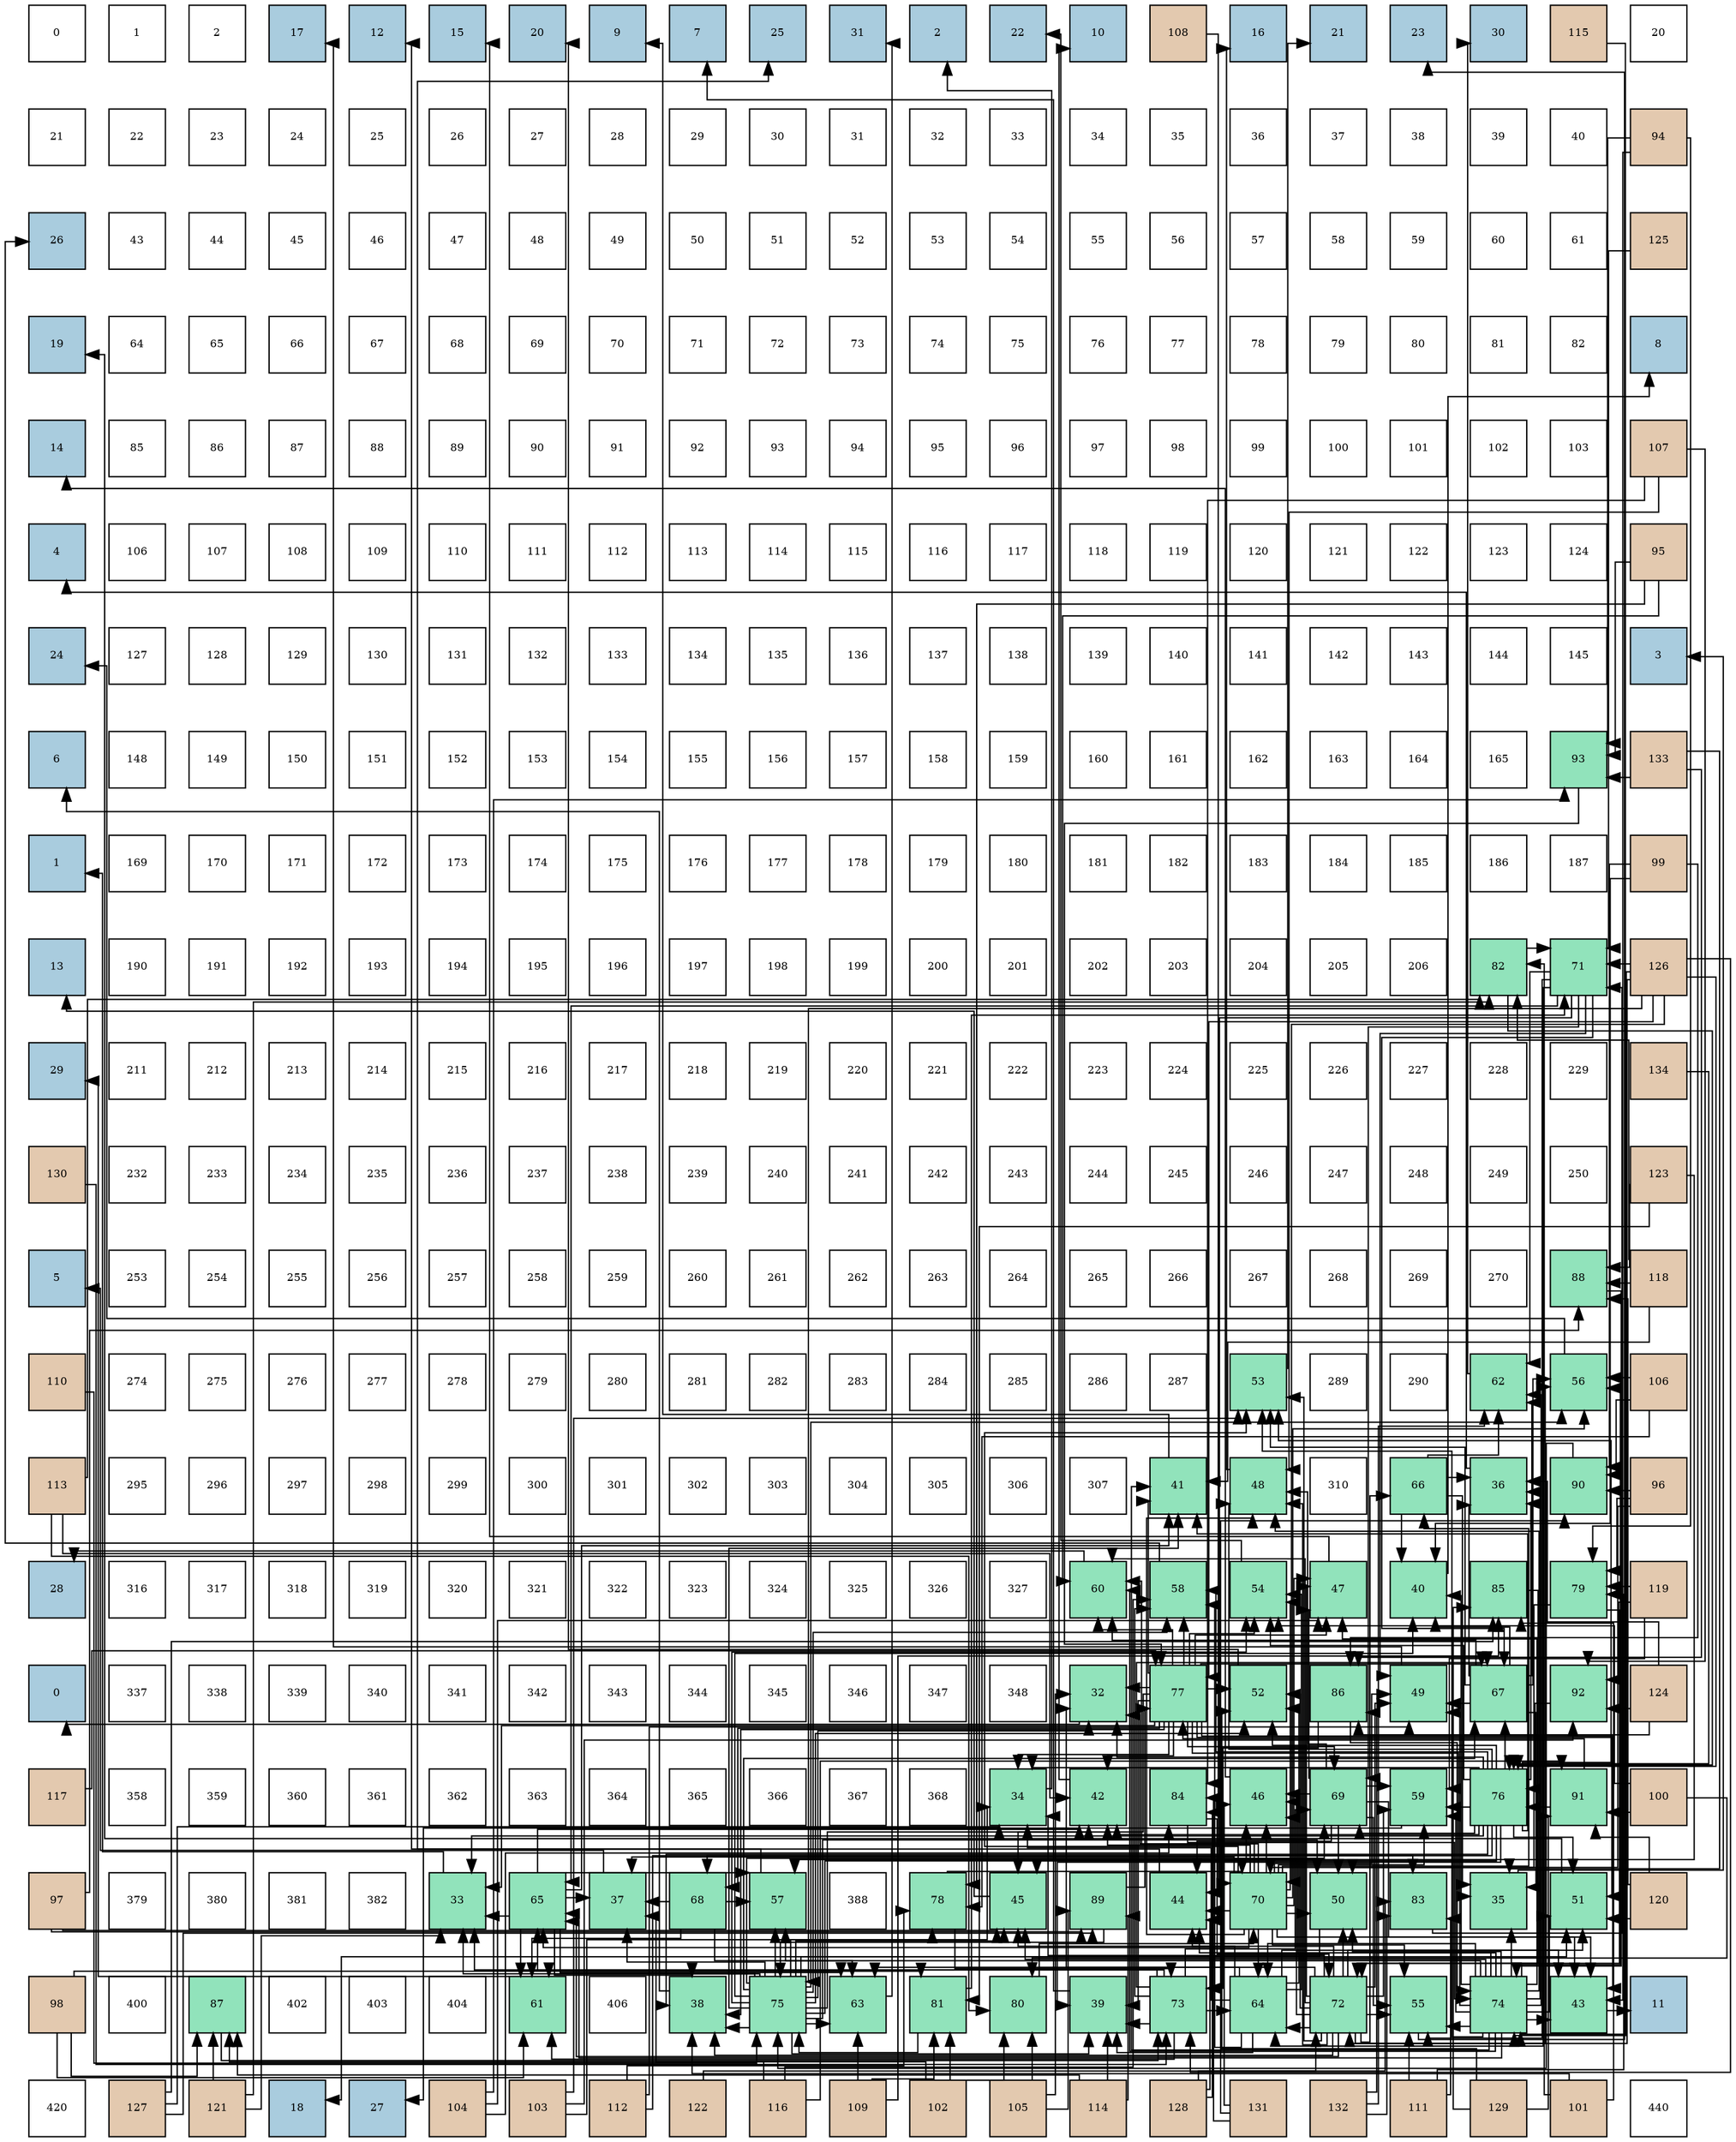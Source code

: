 digraph layout{
 rankdir=TB;
 splines=ortho;
 node [style=filled shape=square fixedsize=true width=0.6];
0[label="0", fontsize=8, fillcolor="#ffffff"];
1[label="1", fontsize=8, fillcolor="#ffffff"];
2[label="2", fontsize=8, fillcolor="#ffffff"];
3[label="17", fontsize=8, fillcolor="#a9ccde"];
4[label="12", fontsize=8, fillcolor="#a9ccde"];
5[label="15", fontsize=8, fillcolor="#a9ccde"];
6[label="20", fontsize=8, fillcolor="#a9ccde"];
7[label="9", fontsize=8, fillcolor="#a9ccde"];
8[label="7", fontsize=8, fillcolor="#a9ccde"];
9[label="25", fontsize=8, fillcolor="#a9ccde"];
10[label="31", fontsize=8, fillcolor="#a9ccde"];
11[label="2", fontsize=8, fillcolor="#a9ccde"];
12[label="22", fontsize=8, fillcolor="#a9ccde"];
13[label="10", fontsize=8, fillcolor="#a9ccde"];
14[label="108", fontsize=8, fillcolor="#e3c9af"];
15[label="16", fontsize=8, fillcolor="#a9ccde"];
16[label="21", fontsize=8, fillcolor="#a9ccde"];
17[label="23", fontsize=8, fillcolor="#a9ccde"];
18[label="30", fontsize=8, fillcolor="#a9ccde"];
19[label="115", fontsize=8, fillcolor="#e3c9af"];
20[label="20", fontsize=8, fillcolor="#ffffff"];
21[label="21", fontsize=8, fillcolor="#ffffff"];
22[label="22", fontsize=8, fillcolor="#ffffff"];
23[label="23", fontsize=8, fillcolor="#ffffff"];
24[label="24", fontsize=8, fillcolor="#ffffff"];
25[label="25", fontsize=8, fillcolor="#ffffff"];
26[label="26", fontsize=8, fillcolor="#ffffff"];
27[label="27", fontsize=8, fillcolor="#ffffff"];
28[label="28", fontsize=8, fillcolor="#ffffff"];
29[label="29", fontsize=8, fillcolor="#ffffff"];
30[label="30", fontsize=8, fillcolor="#ffffff"];
31[label="31", fontsize=8, fillcolor="#ffffff"];
32[label="32", fontsize=8, fillcolor="#ffffff"];
33[label="33", fontsize=8, fillcolor="#ffffff"];
34[label="34", fontsize=8, fillcolor="#ffffff"];
35[label="35", fontsize=8, fillcolor="#ffffff"];
36[label="36", fontsize=8, fillcolor="#ffffff"];
37[label="37", fontsize=8, fillcolor="#ffffff"];
38[label="38", fontsize=8, fillcolor="#ffffff"];
39[label="39", fontsize=8, fillcolor="#ffffff"];
40[label="40", fontsize=8, fillcolor="#ffffff"];
41[label="94", fontsize=8, fillcolor="#e3c9af"];
42[label="26", fontsize=8, fillcolor="#a9ccde"];
43[label="43", fontsize=8, fillcolor="#ffffff"];
44[label="44", fontsize=8, fillcolor="#ffffff"];
45[label="45", fontsize=8, fillcolor="#ffffff"];
46[label="46", fontsize=8, fillcolor="#ffffff"];
47[label="47", fontsize=8, fillcolor="#ffffff"];
48[label="48", fontsize=8, fillcolor="#ffffff"];
49[label="49", fontsize=8, fillcolor="#ffffff"];
50[label="50", fontsize=8, fillcolor="#ffffff"];
51[label="51", fontsize=8, fillcolor="#ffffff"];
52[label="52", fontsize=8, fillcolor="#ffffff"];
53[label="53", fontsize=8, fillcolor="#ffffff"];
54[label="54", fontsize=8, fillcolor="#ffffff"];
55[label="55", fontsize=8, fillcolor="#ffffff"];
56[label="56", fontsize=8, fillcolor="#ffffff"];
57[label="57", fontsize=8, fillcolor="#ffffff"];
58[label="58", fontsize=8, fillcolor="#ffffff"];
59[label="59", fontsize=8, fillcolor="#ffffff"];
60[label="60", fontsize=8, fillcolor="#ffffff"];
61[label="61", fontsize=8, fillcolor="#ffffff"];
62[label="125", fontsize=8, fillcolor="#e3c9af"];
63[label="19", fontsize=8, fillcolor="#a9ccde"];
64[label="64", fontsize=8, fillcolor="#ffffff"];
65[label="65", fontsize=8, fillcolor="#ffffff"];
66[label="66", fontsize=8, fillcolor="#ffffff"];
67[label="67", fontsize=8, fillcolor="#ffffff"];
68[label="68", fontsize=8, fillcolor="#ffffff"];
69[label="69", fontsize=8, fillcolor="#ffffff"];
70[label="70", fontsize=8, fillcolor="#ffffff"];
71[label="71", fontsize=8, fillcolor="#ffffff"];
72[label="72", fontsize=8, fillcolor="#ffffff"];
73[label="73", fontsize=8, fillcolor="#ffffff"];
74[label="74", fontsize=8, fillcolor="#ffffff"];
75[label="75", fontsize=8, fillcolor="#ffffff"];
76[label="76", fontsize=8, fillcolor="#ffffff"];
77[label="77", fontsize=8, fillcolor="#ffffff"];
78[label="78", fontsize=8, fillcolor="#ffffff"];
79[label="79", fontsize=8, fillcolor="#ffffff"];
80[label="80", fontsize=8, fillcolor="#ffffff"];
81[label="81", fontsize=8, fillcolor="#ffffff"];
82[label="82", fontsize=8, fillcolor="#ffffff"];
83[label="8", fontsize=8, fillcolor="#a9ccde"];
84[label="14", fontsize=8, fillcolor="#a9ccde"];
85[label="85", fontsize=8, fillcolor="#ffffff"];
86[label="86", fontsize=8, fillcolor="#ffffff"];
87[label="87", fontsize=8, fillcolor="#ffffff"];
88[label="88", fontsize=8, fillcolor="#ffffff"];
89[label="89", fontsize=8, fillcolor="#ffffff"];
90[label="90", fontsize=8, fillcolor="#ffffff"];
91[label="91", fontsize=8, fillcolor="#ffffff"];
92[label="92", fontsize=8, fillcolor="#ffffff"];
93[label="93", fontsize=8, fillcolor="#ffffff"];
94[label="94", fontsize=8, fillcolor="#ffffff"];
95[label="95", fontsize=8, fillcolor="#ffffff"];
96[label="96", fontsize=8, fillcolor="#ffffff"];
97[label="97", fontsize=8, fillcolor="#ffffff"];
98[label="98", fontsize=8, fillcolor="#ffffff"];
99[label="99", fontsize=8, fillcolor="#ffffff"];
100[label="100", fontsize=8, fillcolor="#ffffff"];
101[label="101", fontsize=8, fillcolor="#ffffff"];
102[label="102", fontsize=8, fillcolor="#ffffff"];
103[label="103", fontsize=8, fillcolor="#ffffff"];
104[label="107", fontsize=8, fillcolor="#e3c9af"];
105[label="4", fontsize=8, fillcolor="#a9ccde"];
106[label="106", fontsize=8, fillcolor="#ffffff"];
107[label="107", fontsize=8, fillcolor="#ffffff"];
108[label="108", fontsize=8, fillcolor="#ffffff"];
109[label="109", fontsize=8, fillcolor="#ffffff"];
110[label="110", fontsize=8, fillcolor="#ffffff"];
111[label="111", fontsize=8, fillcolor="#ffffff"];
112[label="112", fontsize=8, fillcolor="#ffffff"];
113[label="113", fontsize=8, fillcolor="#ffffff"];
114[label="114", fontsize=8, fillcolor="#ffffff"];
115[label="115", fontsize=8, fillcolor="#ffffff"];
116[label="116", fontsize=8, fillcolor="#ffffff"];
117[label="117", fontsize=8, fillcolor="#ffffff"];
118[label="118", fontsize=8, fillcolor="#ffffff"];
119[label="119", fontsize=8, fillcolor="#ffffff"];
120[label="120", fontsize=8, fillcolor="#ffffff"];
121[label="121", fontsize=8, fillcolor="#ffffff"];
122[label="122", fontsize=8, fillcolor="#ffffff"];
123[label="123", fontsize=8, fillcolor="#ffffff"];
124[label="124", fontsize=8, fillcolor="#ffffff"];
125[label="95", fontsize=8, fillcolor="#e3c9af"];
126[label="24", fontsize=8, fillcolor="#a9ccde"];
127[label="127", fontsize=8, fillcolor="#ffffff"];
128[label="128", fontsize=8, fillcolor="#ffffff"];
129[label="129", fontsize=8, fillcolor="#ffffff"];
130[label="130", fontsize=8, fillcolor="#ffffff"];
131[label="131", fontsize=8, fillcolor="#ffffff"];
132[label="132", fontsize=8, fillcolor="#ffffff"];
133[label="133", fontsize=8, fillcolor="#ffffff"];
134[label="134", fontsize=8, fillcolor="#ffffff"];
135[label="135", fontsize=8, fillcolor="#ffffff"];
136[label="136", fontsize=8, fillcolor="#ffffff"];
137[label="137", fontsize=8, fillcolor="#ffffff"];
138[label="138", fontsize=8, fillcolor="#ffffff"];
139[label="139", fontsize=8, fillcolor="#ffffff"];
140[label="140", fontsize=8, fillcolor="#ffffff"];
141[label="141", fontsize=8, fillcolor="#ffffff"];
142[label="142", fontsize=8, fillcolor="#ffffff"];
143[label="143", fontsize=8, fillcolor="#ffffff"];
144[label="144", fontsize=8, fillcolor="#ffffff"];
145[label="145", fontsize=8, fillcolor="#ffffff"];
146[label="3", fontsize=8, fillcolor="#a9ccde"];
147[label="6", fontsize=8, fillcolor="#a9ccde"];
148[label="148", fontsize=8, fillcolor="#ffffff"];
149[label="149", fontsize=8, fillcolor="#ffffff"];
150[label="150", fontsize=8, fillcolor="#ffffff"];
151[label="151", fontsize=8, fillcolor="#ffffff"];
152[label="152", fontsize=8, fillcolor="#ffffff"];
153[label="153", fontsize=8, fillcolor="#ffffff"];
154[label="154", fontsize=8, fillcolor="#ffffff"];
155[label="155", fontsize=8, fillcolor="#ffffff"];
156[label="156", fontsize=8, fillcolor="#ffffff"];
157[label="157", fontsize=8, fillcolor="#ffffff"];
158[label="158", fontsize=8, fillcolor="#ffffff"];
159[label="159", fontsize=8, fillcolor="#ffffff"];
160[label="160", fontsize=8, fillcolor="#ffffff"];
161[label="161", fontsize=8, fillcolor="#ffffff"];
162[label="162", fontsize=8, fillcolor="#ffffff"];
163[label="163", fontsize=8, fillcolor="#ffffff"];
164[label="164", fontsize=8, fillcolor="#ffffff"];
165[label="165", fontsize=8, fillcolor="#ffffff"];
166[label="93", fontsize=8, fillcolor="#91e3bb"];
167[label="133", fontsize=8, fillcolor="#e3c9af"];
168[label="1", fontsize=8, fillcolor="#a9ccde"];
169[label="169", fontsize=8, fillcolor="#ffffff"];
170[label="170", fontsize=8, fillcolor="#ffffff"];
171[label="171", fontsize=8, fillcolor="#ffffff"];
172[label="172", fontsize=8, fillcolor="#ffffff"];
173[label="173", fontsize=8, fillcolor="#ffffff"];
174[label="174", fontsize=8, fillcolor="#ffffff"];
175[label="175", fontsize=8, fillcolor="#ffffff"];
176[label="176", fontsize=8, fillcolor="#ffffff"];
177[label="177", fontsize=8, fillcolor="#ffffff"];
178[label="178", fontsize=8, fillcolor="#ffffff"];
179[label="179", fontsize=8, fillcolor="#ffffff"];
180[label="180", fontsize=8, fillcolor="#ffffff"];
181[label="181", fontsize=8, fillcolor="#ffffff"];
182[label="182", fontsize=8, fillcolor="#ffffff"];
183[label="183", fontsize=8, fillcolor="#ffffff"];
184[label="184", fontsize=8, fillcolor="#ffffff"];
185[label="185", fontsize=8, fillcolor="#ffffff"];
186[label="186", fontsize=8, fillcolor="#ffffff"];
187[label="187", fontsize=8, fillcolor="#ffffff"];
188[label="99", fontsize=8, fillcolor="#e3c9af"];
189[label="13", fontsize=8, fillcolor="#a9ccde"];
190[label="190", fontsize=8, fillcolor="#ffffff"];
191[label="191", fontsize=8, fillcolor="#ffffff"];
192[label="192", fontsize=8, fillcolor="#ffffff"];
193[label="193", fontsize=8, fillcolor="#ffffff"];
194[label="194", fontsize=8, fillcolor="#ffffff"];
195[label="195", fontsize=8, fillcolor="#ffffff"];
196[label="196", fontsize=8, fillcolor="#ffffff"];
197[label="197", fontsize=8, fillcolor="#ffffff"];
198[label="198", fontsize=8, fillcolor="#ffffff"];
199[label="199", fontsize=8, fillcolor="#ffffff"];
200[label="200", fontsize=8, fillcolor="#ffffff"];
201[label="201", fontsize=8, fillcolor="#ffffff"];
202[label="202", fontsize=8, fillcolor="#ffffff"];
203[label="203", fontsize=8, fillcolor="#ffffff"];
204[label="204", fontsize=8, fillcolor="#ffffff"];
205[label="205", fontsize=8, fillcolor="#ffffff"];
206[label="206", fontsize=8, fillcolor="#ffffff"];
207[label="82", fontsize=8, fillcolor="#91e3bb"];
208[label="71", fontsize=8, fillcolor="#91e3bb"];
209[label="126", fontsize=8, fillcolor="#e3c9af"];
210[label="29", fontsize=8, fillcolor="#a9ccde"];
211[label="211", fontsize=8, fillcolor="#ffffff"];
212[label="212", fontsize=8, fillcolor="#ffffff"];
213[label="213", fontsize=8, fillcolor="#ffffff"];
214[label="214", fontsize=8, fillcolor="#ffffff"];
215[label="215", fontsize=8, fillcolor="#ffffff"];
216[label="216", fontsize=8, fillcolor="#ffffff"];
217[label="217", fontsize=8, fillcolor="#ffffff"];
218[label="218", fontsize=8, fillcolor="#ffffff"];
219[label="219", fontsize=8, fillcolor="#ffffff"];
220[label="220", fontsize=8, fillcolor="#ffffff"];
221[label="221", fontsize=8, fillcolor="#ffffff"];
222[label="222", fontsize=8, fillcolor="#ffffff"];
223[label="223", fontsize=8, fillcolor="#ffffff"];
224[label="224", fontsize=8, fillcolor="#ffffff"];
225[label="225", fontsize=8, fillcolor="#ffffff"];
226[label="226", fontsize=8, fillcolor="#ffffff"];
227[label="227", fontsize=8, fillcolor="#ffffff"];
228[label="228", fontsize=8, fillcolor="#ffffff"];
229[label="229", fontsize=8, fillcolor="#ffffff"];
230[label="134", fontsize=8, fillcolor="#e3c9af"];
231[label="130", fontsize=8, fillcolor="#e3c9af"];
232[label="232", fontsize=8, fillcolor="#ffffff"];
233[label="233", fontsize=8, fillcolor="#ffffff"];
234[label="234", fontsize=8, fillcolor="#ffffff"];
235[label="235", fontsize=8, fillcolor="#ffffff"];
236[label="236", fontsize=8, fillcolor="#ffffff"];
237[label="237", fontsize=8, fillcolor="#ffffff"];
238[label="238", fontsize=8, fillcolor="#ffffff"];
239[label="239", fontsize=8, fillcolor="#ffffff"];
240[label="240", fontsize=8, fillcolor="#ffffff"];
241[label="241", fontsize=8, fillcolor="#ffffff"];
242[label="242", fontsize=8, fillcolor="#ffffff"];
243[label="243", fontsize=8, fillcolor="#ffffff"];
244[label="244", fontsize=8, fillcolor="#ffffff"];
245[label="245", fontsize=8, fillcolor="#ffffff"];
246[label="246", fontsize=8, fillcolor="#ffffff"];
247[label="247", fontsize=8, fillcolor="#ffffff"];
248[label="248", fontsize=8, fillcolor="#ffffff"];
249[label="249", fontsize=8, fillcolor="#ffffff"];
250[label="250", fontsize=8, fillcolor="#ffffff"];
251[label="123", fontsize=8, fillcolor="#e3c9af"];
252[label="5", fontsize=8, fillcolor="#a9ccde"];
253[label="253", fontsize=8, fillcolor="#ffffff"];
254[label="254", fontsize=8, fillcolor="#ffffff"];
255[label="255", fontsize=8, fillcolor="#ffffff"];
256[label="256", fontsize=8, fillcolor="#ffffff"];
257[label="257", fontsize=8, fillcolor="#ffffff"];
258[label="258", fontsize=8, fillcolor="#ffffff"];
259[label="259", fontsize=8, fillcolor="#ffffff"];
260[label="260", fontsize=8, fillcolor="#ffffff"];
261[label="261", fontsize=8, fillcolor="#ffffff"];
262[label="262", fontsize=8, fillcolor="#ffffff"];
263[label="263", fontsize=8, fillcolor="#ffffff"];
264[label="264", fontsize=8, fillcolor="#ffffff"];
265[label="265", fontsize=8, fillcolor="#ffffff"];
266[label="266", fontsize=8, fillcolor="#ffffff"];
267[label="267", fontsize=8, fillcolor="#ffffff"];
268[label="268", fontsize=8, fillcolor="#ffffff"];
269[label="269", fontsize=8, fillcolor="#ffffff"];
270[label="270", fontsize=8, fillcolor="#ffffff"];
271[label="88", fontsize=8, fillcolor="#91e3bb"];
272[label="118", fontsize=8, fillcolor="#e3c9af"];
273[label="110", fontsize=8, fillcolor="#e3c9af"];
274[label="274", fontsize=8, fillcolor="#ffffff"];
275[label="275", fontsize=8, fillcolor="#ffffff"];
276[label="276", fontsize=8, fillcolor="#ffffff"];
277[label="277", fontsize=8, fillcolor="#ffffff"];
278[label="278", fontsize=8, fillcolor="#ffffff"];
279[label="279", fontsize=8, fillcolor="#ffffff"];
280[label="280", fontsize=8, fillcolor="#ffffff"];
281[label="281", fontsize=8, fillcolor="#ffffff"];
282[label="282", fontsize=8, fillcolor="#ffffff"];
283[label="283", fontsize=8, fillcolor="#ffffff"];
284[label="284", fontsize=8, fillcolor="#ffffff"];
285[label="285", fontsize=8, fillcolor="#ffffff"];
286[label="286", fontsize=8, fillcolor="#ffffff"];
287[label="287", fontsize=8, fillcolor="#ffffff"];
288[label="53", fontsize=8, fillcolor="#91e3bb"];
289[label="289", fontsize=8, fillcolor="#ffffff"];
290[label="290", fontsize=8, fillcolor="#ffffff"];
291[label="62", fontsize=8, fillcolor="#91e3bb"];
292[label="56", fontsize=8, fillcolor="#91e3bb"];
293[label="106", fontsize=8, fillcolor="#e3c9af"];
294[label="113", fontsize=8, fillcolor="#e3c9af"];
295[label="295", fontsize=8, fillcolor="#ffffff"];
296[label="296", fontsize=8, fillcolor="#ffffff"];
297[label="297", fontsize=8, fillcolor="#ffffff"];
298[label="298", fontsize=8, fillcolor="#ffffff"];
299[label="299", fontsize=8, fillcolor="#ffffff"];
300[label="300", fontsize=8, fillcolor="#ffffff"];
301[label="301", fontsize=8, fillcolor="#ffffff"];
302[label="302", fontsize=8, fillcolor="#ffffff"];
303[label="303", fontsize=8, fillcolor="#ffffff"];
304[label="304", fontsize=8, fillcolor="#ffffff"];
305[label="305", fontsize=8, fillcolor="#ffffff"];
306[label="306", fontsize=8, fillcolor="#ffffff"];
307[label="307", fontsize=8, fillcolor="#ffffff"];
308[label="41", fontsize=8, fillcolor="#91e3bb"];
309[label="48", fontsize=8, fillcolor="#91e3bb"];
310[label="310", fontsize=8, fillcolor="#ffffff"];
311[label="66", fontsize=8, fillcolor="#91e3bb"];
312[label="36", fontsize=8, fillcolor="#91e3bb"];
313[label="90", fontsize=8, fillcolor="#91e3bb"];
314[label="96", fontsize=8, fillcolor="#e3c9af"];
315[label="28", fontsize=8, fillcolor="#a9ccde"];
316[label="316", fontsize=8, fillcolor="#ffffff"];
317[label="317", fontsize=8, fillcolor="#ffffff"];
318[label="318", fontsize=8, fillcolor="#ffffff"];
319[label="319", fontsize=8, fillcolor="#ffffff"];
320[label="320", fontsize=8, fillcolor="#ffffff"];
321[label="321", fontsize=8, fillcolor="#ffffff"];
322[label="322", fontsize=8, fillcolor="#ffffff"];
323[label="323", fontsize=8, fillcolor="#ffffff"];
324[label="324", fontsize=8, fillcolor="#ffffff"];
325[label="325", fontsize=8, fillcolor="#ffffff"];
326[label="326", fontsize=8, fillcolor="#ffffff"];
327[label="327", fontsize=8, fillcolor="#ffffff"];
328[label="60", fontsize=8, fillcolor="#91e3bb"];
329[label="58", fontsize=8, fillcolor="#91e3bb"];
330[label="54", fontsize=8, fillcolor="#91e3bb"];
331[label="47", fontsize=8, fillcolor="#91e3bb"];
332[label="40", fontsize=8, fillcolor="#91e3bb"];
333[label="85", fontsize=8, fillcolor="#91e3bb"];
334[label="79", fontsize=8, fillcolor="#91e3bb"];
335[label="119", fontsize=8, fillcolor="#e3c9af"];
336[label="0", fontsize=8, fillcolor="#a9ccde"];
337[label="337", fontsize=8, fillcolor="#ffffff"];
338[label="338", fontsize=8, fillcolor="#ffffff"];
339[label="339", fontsize=8, fillcolor="#ffffff"];
340[label="340", fontsize=8, fillcolor="#ffffff"];
341[label="341", fontsize=8, fillcolor="#ffffff"];
342[label="342", fontsize=8, fillcolor="#ffffff"];
343[label="343", fontsize=8, fillcolor="#ffffff"];
344[label="344", fontsize=8, fillcolor="#ffffff"];
345[label="345", fontsize=8, fillcolor="#ffffff"];
346[label="346", fontsize=8, fillcolor="#ffffff"];
347[label="347", fontsize=8, fillcolor="#ffffff"];
348[label="348", fontsize=8, fillcolor="#ffffff"];
349[label="32", fontsize=8, fillcolor="#91e3bb"];
350[label="77", fontsize=8, fillcolor="#91e3bb"];
351[label="52", fontsize=8, fillcolor="#91e3bb"];
352[label="86", fontsize=8, fillcolor="#91e3bb"];
353[label="49", fontsize=8, fillcolor="#91e3bb"];
354[label="67", fontsize=8, fillcolor="#91e3bb"];
355[label="92", fontsize=8, fillcolor="#91e3bb"];
356[label="124", fontsize=8, fillcolor="#e3c9af"];
357[label="117", fontsize=8, fillcolor="#e3c9af"];
358[label="358", fontsize=8, fillcolor="#ffffff"];
359[label="359", fontsize=8, fillcolor="#ffffff"];
360[label="360", fontsize=8, fillcolor="#ffffff"];
361[label="361", fontsize=8, fillcolor="#ffffff"];
362[label="362", fontsize=8, fillcolor="#ffffff"];
363[label="363", fontsize=8, fillcolor="#ffffff"];
364[label="364", fontsize=8, fillcolor="#ffffff"];
365[label="365", fontsize=8, fillcolor="#ffffff"];
366[label="366", fontsize=8, fillcolor="#ffffff"];
367[label="367", fontsize=8, fillcolor="#ffffff"];
368[label="368", fontsize=8, fillcolor="#ffffff"];
369[label="34", fontsize=8, fillcolor="#91e3bb"];
370[label="42", fontsize=8, fillcolor="#91e3bb"];
371[label="84", fontsize=8, fillcolor="#91e3bb"];
372[label="46", fontsize=8, fillcolor="#91e3bb"];
373[label="69", fontsize=8, fillcolor="#91e3bb"];
374[label="59", fontsize=8, fillcolor="#91e3bb"];
375[label="76", fontsize=8, fillcolor="#91e3bb"];
376[label="91", fontsize=8, fillcolor="#91e3bb"];
377[label="100", fontsize=8, fillcolor="#e3c9af"];
378[label="97", fontsize=8, fillcolor="#e3c9af"];
379[label="379", fontsize=8, fillcolor="#ffffff"];
380[label="380", fontsize=8, fillcolor="#ffffff"];
381[label="381", fontsize=8, fillcolor="#ffffff"];
382[label="382", fontsize=8, fillcolor="#ffffff"];
383[label="33", fontsize=8, fillcolor="#91e3bb"];
384[label="65", fontsize=8, fillcolor="#91e3bb"];
385[label="37", fontsize=8, fillcolor="#91e3bb"];
386[label="68", fontsize=8, fillcolor="#91e3bb"];
387[label="57", fontsize=8, fillcolor="#91e3bb"];
388[label="388", fontsize=8, fillcolor="#ffffff"];
389[label="78", fontsize=8, fillcolor="#91e3bb"];
390[label="45", fontsize=8, fillcolor="#91e3bb"];
391[label="89", fontsize=8, fillcolor="#91e3bb"];
392[label="44", fontsize=8, fillcolor="#91e3bb"];
393[label="70", fontsize=8, fillcolor="#91e3bb"];
394[label="50", fontsize=8, fillcolor="#91e3bb"];
395[label="83", fontsize=8, fillcolor="#91e3bb"];
396[label="35", fontsize=8, fillcolor="#91e3bb"];
397[label="51", fontsize=8, fillcolor="#91e3bb"];
398[label="120", fontsize=8, fillcolor="#e3c9af"];
399[label="98", fontsize=8, fillcolor="#e3c9af"];
400[label="400", fontsize=8, fillcolor="#ffffff"];
401[label="87", fontsize=8, fillcolor="#91e3bb"];
402[label="402", fontsize=8, fillcolor="#ffffff"];
403[label="403", fontsize=8, fillcolor="#ffffff"];
404[label="404", fontsize=8, fillcolor="#ffffff"];
405[label="61", fontsize=8, fillcolor="#91e3bb"];
406[label="406", fontsize=8, fillcolor="#ffffff"];
407[label="38", fontsize=8, fillcolor="#91e3bb"];
408[label="75", fontsize=8, fillcolor="#91e3bb"];
409[label="63", fontsize=8, fillcolor="#91e3bb"];
410[label="81", fontsize=8, fillcolor="#91e3bb"];
411[label="80", fontsize=8, fillcolor="#91e3bb"];
412[label="39", fontsize=8, fillcolor="#91e3bb"];
413[label="73", fontsize=8, fillcolor="#91e3bb"];
414[label="64", fontsize=8, fillcolor="#91e3bb"];
415[label="72", fontsize=8, fillcolor="#91e3bb"];
416[label="55", fontsize=8, fillcolor="#91e3bb"];
417[label="74", fontsize=8, fillcolor="#91e3bb"];
418[label="43", fontsize=8, fillcolor="#91e3bb"];
419[label="11", fontsize=8, fillcolor="#a9ccde"];
420[label="420", fontsize=8, fillcolor="#ffffff"];
421[label="127", fontsize=8, fillcolor="#e3c9af"];
422[label="121", fontsize=8, fillcolor="#e3c9af"];
423[label="18", fontsize=8, fillcolor="#a9ccde"];
424[label="27", fontsize=8, fillcolor="#a9ccde"];
425[label="104", fontsize=8, fillcolor="#e3c9af"];
426[label="103", fontsize=8, fillcolor="#e3c9af"];
427[label="112", fontsize=8, fillcolor="#e3c9af"];
428[label="122", fontsize=8, fillcolor="#e3c9af"];
429[label="116", fontsize=8, fillcolor="#e3c9af"];
430[label="109", fontsize=8, fillcolor="#e3c9af"];
431[label="102", fontsize=8, fillcolor="#e3c9af"];
432[label="105", fontsize=8, fillcolor="#e3c9af"];
433[label="114", fontsize=8, fillcolor="#e3c9af"];
434[label="128", fontsize=8, fillcolor="#e3c9af"];
435[label="131", fontsize=8, fillcolor="#e3c9af"];
436[label="132", fontsize=8, fillcolor="#e3c9af"];
437[label="111", fontsize=8, fillcolor="#e3c9af"];
438[label="129", fontsize=8, fillcolor="#e3c9af"];
439[label="101", fontsize=8, fillcolor="#e3c9af"];
440[label="440", fontsize=8, fillcolor="#ffffff"];
edge [constraint=false, style=vis];349 -> 336;
383 -> 168;
369 -> 11;
396 -> 146;
312 -> 105;
385 -> 252;
407 -> 147;
412 -> 8;
332 -> 83;
308 -> 7;
370 -> 13;
418 -> 419;
392 -> 4;
390 -> 189;
372 -> 84;
331 -> 5;
309 -> 15;
353 -> 3;
394 -> 423;
397 -> 63;
351 -> 6;
288 -> 16;
330 -> 12;
416 -> 17;
292 -> 126;
387 -> 9;
329 -> 42;
374 -> 424;
328 -> 315;
405 -> 210;
291 -> 18;
409 -> 10;
414 -> 349;
414 -> 369;
414 -> 412;
414 -> 390;
414 -> 397;
414 -> 351;
414 -> 330;
414 -> 329;
384 -> 383;
384 -> 385;
384 -> 407;
384 -> 308;
384 -> 370;
384 -> 387;
384 -> 405;
384 -> 409;
311 -> 396;
311 -> 312;
311 -> 332;
311 -> 291;
354 -> 396;
354 -> 312;
354 -> 332;
354 -> 353;
354 -> 288;
354 -> 292;
354 -> 328;
354 -> 291;
386 -> 385;
386 -> 387;
386 -> 405;
386 -> 409;
373 -> 418;
373 -> 392;
373 -> 372;
373 -> 331;
373 -> 309;
373 -> 394;
373 -> 416;
373 -> 374;
393 -> 349;
393 -> 385;
393 -> 370;
393 -> 418;
393 -> 392;
393 -> 372;
393 -> 331;
393 -> 309;
393 -> 353;
393 -> 394;
393 -> 288;
393 -> 330;
393 -> 416;
393 -> 292;
393 -> 374;
393 -> 328;
393 -> 414;
393 -> 384;
393 -> 311;
208 -> 392;
208 -> 353;
208 -> 416;
208 -> 291;
208 -> 414;
208 -> 384;
208 -> 354;
208 -> 373;
415 -> 369;
415 -> 407;
415 -> 418;
415 -> 392;
415 -> 372;
415 -> 331;
415 -> 309;
415 -> 353;
415 -> 394;
415 -> 351;
415 -> 288;
415 -> 416;
415 -> 292;
415 -> 374;
415 -> 328;
415 -> 409;
415 -> 414;
415 -> 384;
415 -> 311;
413 -> 383;
413 -> 412;
413 -> 329;
413 -> 405;
413 -> 414;
413 -> 384;
413 -> 354;
413 -> 373;
417 -> 396;
417 -> 312;
417 -> 332;
417 -> 308;
417 -> 418;
417 -> 392;
417 -> 390;
417 -> 372;
417 -> 331;
417 -> 309;
417 -> 353;
417 -> 394;
417 -> 397;
417 -> 288;
417 -> 416;
417 -> 292;
417 -> 387;
417 -> 374;
417 -> 328;
417 -> 291;
417 -> 414;
417 -> 384;
408 -> 349;
408 -> 383;
408 -> 369;
408 -> 385;
408 -> 407;
408 -> 412;
408 -> 332;
408 -> 308;
408 -> 370;
408 -> 390;
408 -> 372;
408 -> 394;
408 -> 397;
408 -> 351;
408 -> 330;
408 -> 292;
408 -> 387;
408 -> 329;
408 -> 405;
408 -> 409;
408 -> 354;
408 -> 373;
375 -> 349;
375 -> 383;
375 -> 369;
375 -> 312;
375 -> 407;
375 -> 412;
375 -> 308;
375 -> 370;
375 -> 390;
375 -> 309;
375 -> 397;
375 -> 351;
375 -> 288;
375 -> 330;
375 -> 329;
375 -> 374;
375 -> 354;
375 -> 386;
375 -> 373;
350 -> 349;
350 -> 383;
350 -> 369;
350 -> 396;
350 -> 407;
350 -> 412;
350 -> 308;
350 -> 370;
350 -> 418;
350 -> 390;
350 -> 331;
350 -> 397;
350 -> 351;
350 -> 330;
350 -> 329;
350 -> 328;
350 -> 354;
350 -> 386;
350 -> 373;
389 -> 393;
389 -> 413;
334 -> 393;
334 -> 415;
411 -> 393;
410 -> 208;
410 -> 408;
207 -> 208;
207 -> 375;
395 -> 208;
371 -> 415;
371 -> 417;
333 -> 415;
352 -> 413;
352 -> 417;
401 -> 413;
271 -> 417;
391 -> 408;
391 -> 350;
313 -> 408;
376 -> 375;
376 -> 350;
355 -> 375;
166 -> 350;
41 -> 418;
41 -> 334;
41 -> 166;
125 -> 328;
125 -> 389;
125 -> 166;
314 -> 394;
314 -> 334;
314 -> 313;
378 -> 390;
378 -> 271;
378 -> 391;
399 -> 405;
399 -> 410;
399 -> 401;
188 -> 332;
188 -> 352;
188 -> 313;
377 -> 330;
377 -> 411;
377 -> 376;
439 -> 407;
439 -> 207;
439 -> 333;
431 -> 385;
431 -> 411;
431 -> 410;
426 -> 288;
426 -> 389;
426 -> 355;
425 -> 331;
425 -> 371;
425 -> 166;
432 -> 349;
432 -> 411;
432 -> 391;
293 -> 292;
293 -> 389;
293 -> 313;
104 -> 309;
104 -> 371;
104 -> 355;
14 -> 393;
430 -> 409;
430 -> 410;
430 -> 333;
273 -> 408;
437 -> 416;
437 -> 334;
437 -> 395;
427 -> 353;
427 -> 389;
427 -> 395;
294 -> 370;
294 -> 411;
294 -> 207;
433 -> 412;
433 -> 401;
433 -> 391;
19 -> 417;
429 -> 329;
429 -> 401;
429 -> 376;
357 -> 350;
272 -> 308;
272 -> 207;
272 -> 271;
335 -> 374;
335 -> 334;
335 -> 355;
398 -> 397;
398 -> 271;
398 -> 376;
422 -> 383;
422 -> 207;
422 -> 401;
428 -> 415;
251 -> 387;
251 -> 410;
251 -> 271;
356 -> 312;
356 -> 352;
356 -> 355;
62 -> 208;
209 -> 393;
209 -> 208;
209 -> 415;
209 -> 413;
209 -> 417;
209 -> 408;
209 -> 375;
209 -> 350;
421 -> 369;
421 -> 333;
421 -> 391;
434 -> 392;
434 -> 395;
434 -> 371;
438 -> 351;
438 -> 333;
438 -> 376;
231 -> 413;
435 -> 372;
435 -> 371;
435 -> 313;
436 -> 291;
436 -> 395;
436 -> 352;
167 -> 396;
167 -> 352;
167 -> 166;
230 -> 375;
edge [constraint=true, style=invis];
0 -> 21 -> 42 -> 63 -> 84 -> 105 -> 126 -> 147 -> 168 -> 189 -> 210 -> 231 -> 252 -> 273 -> 294 -> 315 -> 336 -> 357 -> 378 -> 399 -> 420;
1 -> 22 -> 43 -> 64 -> 85 -> 106 -> 127 -> 148 -> 169 -> 190 -> 211 -> 232 -> 253 -> 274 -> 295 -> 316 -> 337 -> 358 -> 379 -> 400 -> 421;
2 -> 23 -> 44 -> 65 -> 86 -> 107 -> 128 -> 149 -> 170 -> 191 -> 212 -> 233 -> 254 -> 275 -> 296 -> 317 -> 338 -> 359 -> 380 -> 401 -> 422;
3 -> 24 -> 45 -> 66 -> 87 -> 108 -> 129 -> 150 -> 171 -> 192 -> 213 -> 234 -> 255 -> 276 -> 297 -> 318 -> 339 -> 360 -> 381 -> 402 -> 423;
4 -> 25 -> 46 -> 67 -> 88 -> 109 -> 130 -> 151 -> 172 -> 193 -> 214 -> 235 -> 256 -> 277 -> 298 -> 319 -> 340 -> 361 -> 382 -> 403 -> 424;
5 -> 26 -> 47 -> 68 -> 89 -> 110 -> 131 -> 152 -> 173 -> 194 -> 215 -> 236 -> 257 -> 278 -> 299 -> 320 -> 341 -> 362 -> 383 -> 404 -> 425;
6 -> 27 -> 48 -> 69 -> 90 -> 111 -> 132 -> 153 -> 174 -> 195 -> 216 -> 237 -> 258 -> 279 -> 300 -> 321 -> 342 -> 363 -> 384 -> 405 -> 426;
7 -> 28 -> 49 -> 70 -> 91 -> 112 -> 133 -> 154 -> 175 -> 196 -> 217 -> 238 -> 259 -> 280 -> 301 -> 322 -> 343 -> 364 -> 385 -> 406 -> 427;
8 -> 29 -> 50 -> 71 -> 92 -> 113 -> 134 -> 155 -> 176 -> 197 -> 218 -> 239 -> 260 -> 281 -> 302 -> 323 -> 344 -> 365 -> 386 -> 407 -> 428;
9 -> 30 -> 51 -> 72 -> 93 -> 114 -> 135 -> 156 -> 177 -> 198 -> 219 -> 240 -> 261 -> 282 -> 303 -> 324 -> 345 -> 366 -> 387 -> 408 -> 429;
10 -> 31 -> 52 -> 73 -> 94 -> 115 -> 136 -> 157 -> 178 -> 199 -> 220 -> 241 -> 262 -> 283 -> 304 -> 325 -> 346 -> 367 -> 388 -> 409 -> 430;
11 -> 32 -> 53 -> 74 -> 95 -> 116 -> 137 -> 158 -> 179 -> 200 -> 221 -> 242 -> 263 -> 284 -> 305 -> 326 -> 347 -> 368 -> 389 -> 410 -> 431;
12 -> 33 -> 54 -> 75 -> 96 -> 117 -> 138 -> 159 -> 180 -> 201 -> 222 -> 243 -> 264 -> 285 -> 306 -> 327 -> 348 -> 369 -> 390 -> 411 -> 432;
13 -> 34 -> 55 -> 76 -> 97 -> 118 -> 139 -> 160 -> 181 -> 202 -> 223 -> 244 -> 265 -> 286 -> 307 -> 328 -> 349 -> 370 -> 391 -> 412 -> 433;
14 -> 35 -> 56 -> 77 -> 98 -> 119 -> 140 -> 161 -> 182 -> 203 -> 224 -> 245 -> 266 -> 287 -> 308 -> 329 -> 350 -> 371 -> 392 -> 413 -> 434;
15 -> 36 -> 57 -> 78 -> 99 -> 120 -> 141 -> 162 -> 183 -> 204 -> 225 -> 246 -> 267 -> 288 -> 309 -> 330 -> 351 -> 372 -> 393 -> 414 -> 435;
16 -> 37 -> 58 -> 79 -> 100 -> 121 -> 142 -> 163 -> 184 -> 205 -> 226 -> 247 -> 268 -> 289 -> 310 -> 331 -> 352 -> 373 -> 394 -> 415 -> 436;
17 -> 38 -> 59 -> 80 -> 101 -> 122 -> 143 -> 164 -> 185 -> 206 -> 227 -> 248 -> 269 -> 290 -> 311 -> 332 -> 353 -> 374 -> 395 -> 416 -> 437;
18 -> 39 -> 60 -> 81 -> 102 -> 123 -> 144 -> 165 -> 186 -> 207 -> 228 -> 249 -> 270 -> 291 -> 312 -> 333 -> 354 -> 375 -> 396 -> 417 -> 438;
19 -> 40 -> 61 -> 82 -> 103 -> 124 -> 145 -> 166 -> 187 -> 208 -> 229 -> 250 -> 271 -> 292 -> 313 -> 334 -> 355 -> 376 -> 397 -> 418 -> 439;
20 -> 41 -> 62 -> 83 -> 104 -> 125 -> 146 -> 167 -> 188 -> 209 -> 230 -> 251 -> 272 -> 293 -> 314 -> 335 -> 356 -> 377 -> 398 -> 419 -> 440;
rank = same {0 -> 1 -> 2 -> 3 -> 4 -> 5 -> 6 -> 7 -> 8 -> 9 -> 10 -> 11 -> 12 -> 13 -> 14 -> 15 -> 16 -> 17 -> 18 -> 19 -> 20};
rank = same {21 -> 22 -> 23 -> 24 -> 25 -> 26 -> 27 -> 28 -> 29 -> 30 -> 31 -> 32 -> 33 -> 34 -> 35 -> 36 -> 37 -> 38 -> 39 -> 40 -> 41};
rank = same {42 -> 43 -> 44 -> 45 -> 46 -> 47 -> 48 -> 49 -> 50 -> 51 -> 52 -> 53 -> 54 -> 55 -> 56 -> 57 -> 58 -> 59 -> 60 -> 61 -> 62};
rank = same {63 -> 64 -> 65 -> 66 -> 67 -> 68 -> 69 -> 70 -> 71 -> 72 -> 73 -> 74 -> 75 -> 76 -> 77 -> 78 -> 79 -> 80 -> 81 -> 82 -> 83};
rank = same {84 -> 85 -> 86 -> 87 -> 88 -> 89 -> 90 -> 91 -> 92 -> 93 -> 94 -> 95 -> 96 -> 97 -> 98 -> 99 -> 100 -> 101 -> 102 -> 103 -> 104};
rank = same {105 -> 106 -> 107 -> 108 -> 109 -> 110 -> 111 -> 112 -> 113 -> 114 -> 115 -> 116 -> 117 -> 118 -> 119 -> 120 -> 121 -> 122 -> 123 -> 124 -> 125};
rank = same {126 -> 127 -> 128 -> 129 -> 130 -> 131 -> 132 -> 133 -> 134 -> 135 -> 136 -> 137 -> 138 -> 139 -> 140 -> 141 -> 142 -> 143 -> 144 -> 145 -> 146};
rank = same {147 -> 148 -> 149 -> 150 -> 151 -> 152 -> 153 -> 154 -> 155 -> 156 -> 157 -> 158 -> 159 -> 160 -> 161 -> 162 -> 163 -> 164 -> 165 -> 166 -> 167};
rank = same {168 -> 169 -> 170 -> 171 -> 172 -> 173 -> 174 -> 175 -> 176 -> 177 -> 178 -> 179 -> 180 -> 181 -> 182 -> 183 -> 184 -> 185 -> 186 -> 187 -> 188};
rank = same {189 -> 190 -> 191 -> 192 -> 193 -> 194 -> 195 -> 196 -> 197 -> 198 -> 199 -> 200 -> 201 -> 202 -> 203 -> 204 -> 205 -> 206 -> 207 -> 208 -> 209};
rank = same {210 -> 211 -> 212 -> 213 -> 214 -> 215 -> 216 -> 217 -> 218 -> 219 -> 220 -> 221 -> 222 -> 223 -> 224 -> 225 -> 226 -> 227 -> 228 -> 229 -> 230};
rank = same {231 -> 232 -> 233 -> 234 -> 235 -> 236 -> 237 -> 238 -> 239 -> 240 -> 241 -> 242 -> 243 -> 244 -> 245 -> 246 -> 247 -> 248 -> 249 -> 250 -> 251};
rank = same {252 -> 253 -> 254 -> 255 -> 256 -> 257 -> 258 -> 259 -> 260 -> 261 -> 262 -> 263 -> 264 -> 265 -> 266 -> 267 -> 268 -> 269 -> 270 -> 271 -> 272};
rank = same {273 -> 274 -> 275 -> 276 -> 277 -> 278 -> 279 -> 280 -> 281 -> 282 -> 283 -> 284 -> 285 -> 286 -> 287 -> 288 -> 289 -> 290 -> 291 -> 292 -> 293};
rank = same {294 -> 295 -> 296 -> 297 -> 298 -> 299 -> 300 -> 301 -> 302 -> 303 -> 304 -> 305 -> 306 -> 307 -> 308 -> 309 -> 310 -> 311 -> 312 -> 313 -> 314};
rank = same {315 -> 316 -> 317 -> 318 -> 319 -> 320 -> 321 -> 322 -> 323 -> 324 -> 325 -> 326 -> 327 -> 328 -> 329 -> 330 -> 331 -> 332 -> 333 -> 334 -> 335};
rank = same {336 -> 337 -> 338 -> 339 -> 340 -> 341 -> 342 -> 343 -> 344 -> 345 -> 346 -> 347 -> 348 -> 349 -> 350 -> 351 -> 352 -> 353 -> 354 -> 355 -> 356};
rank = same {357 -> 358 -> 359 -> 360 -> 361 -> 362 -> 363 -> 364 -> 365 -> 366 -> 367 -> 368 -> 369 -> 370 -> 371 -> 372 -> 373 -> 374 -> 375 -> 376 -> 377};
rank = same {378 -> 379 -> 380 -> 381 -> 382 -> 383 -> 384 -> 385 -> 386 -> 387 -> 388 -> 389 -> 390 -> 391 -> 392 -> 393 -> 394 -> 395 -> 396 -> 397 -> 398};
rank = same {399 -> 400 -> 401 -> 402 -> 403 -> 404 -> 405 -> 406 -> 407 -> 408 -> 409 -> 410 -> 411 -> 412 -> 413 -> 414 -> 415 -> 416 -> 417 -> 418 -> 419};
rank = same {420 -> 421 -> 422 -> 423 -> 424 -> 425 -> 426 -> 427 -> 428 -> 429 -> 430 -> 431 -> 432 -> 433 -> 434 -> 435 -> 436 -> 437 -> 438 -> 439 -> 440};
}